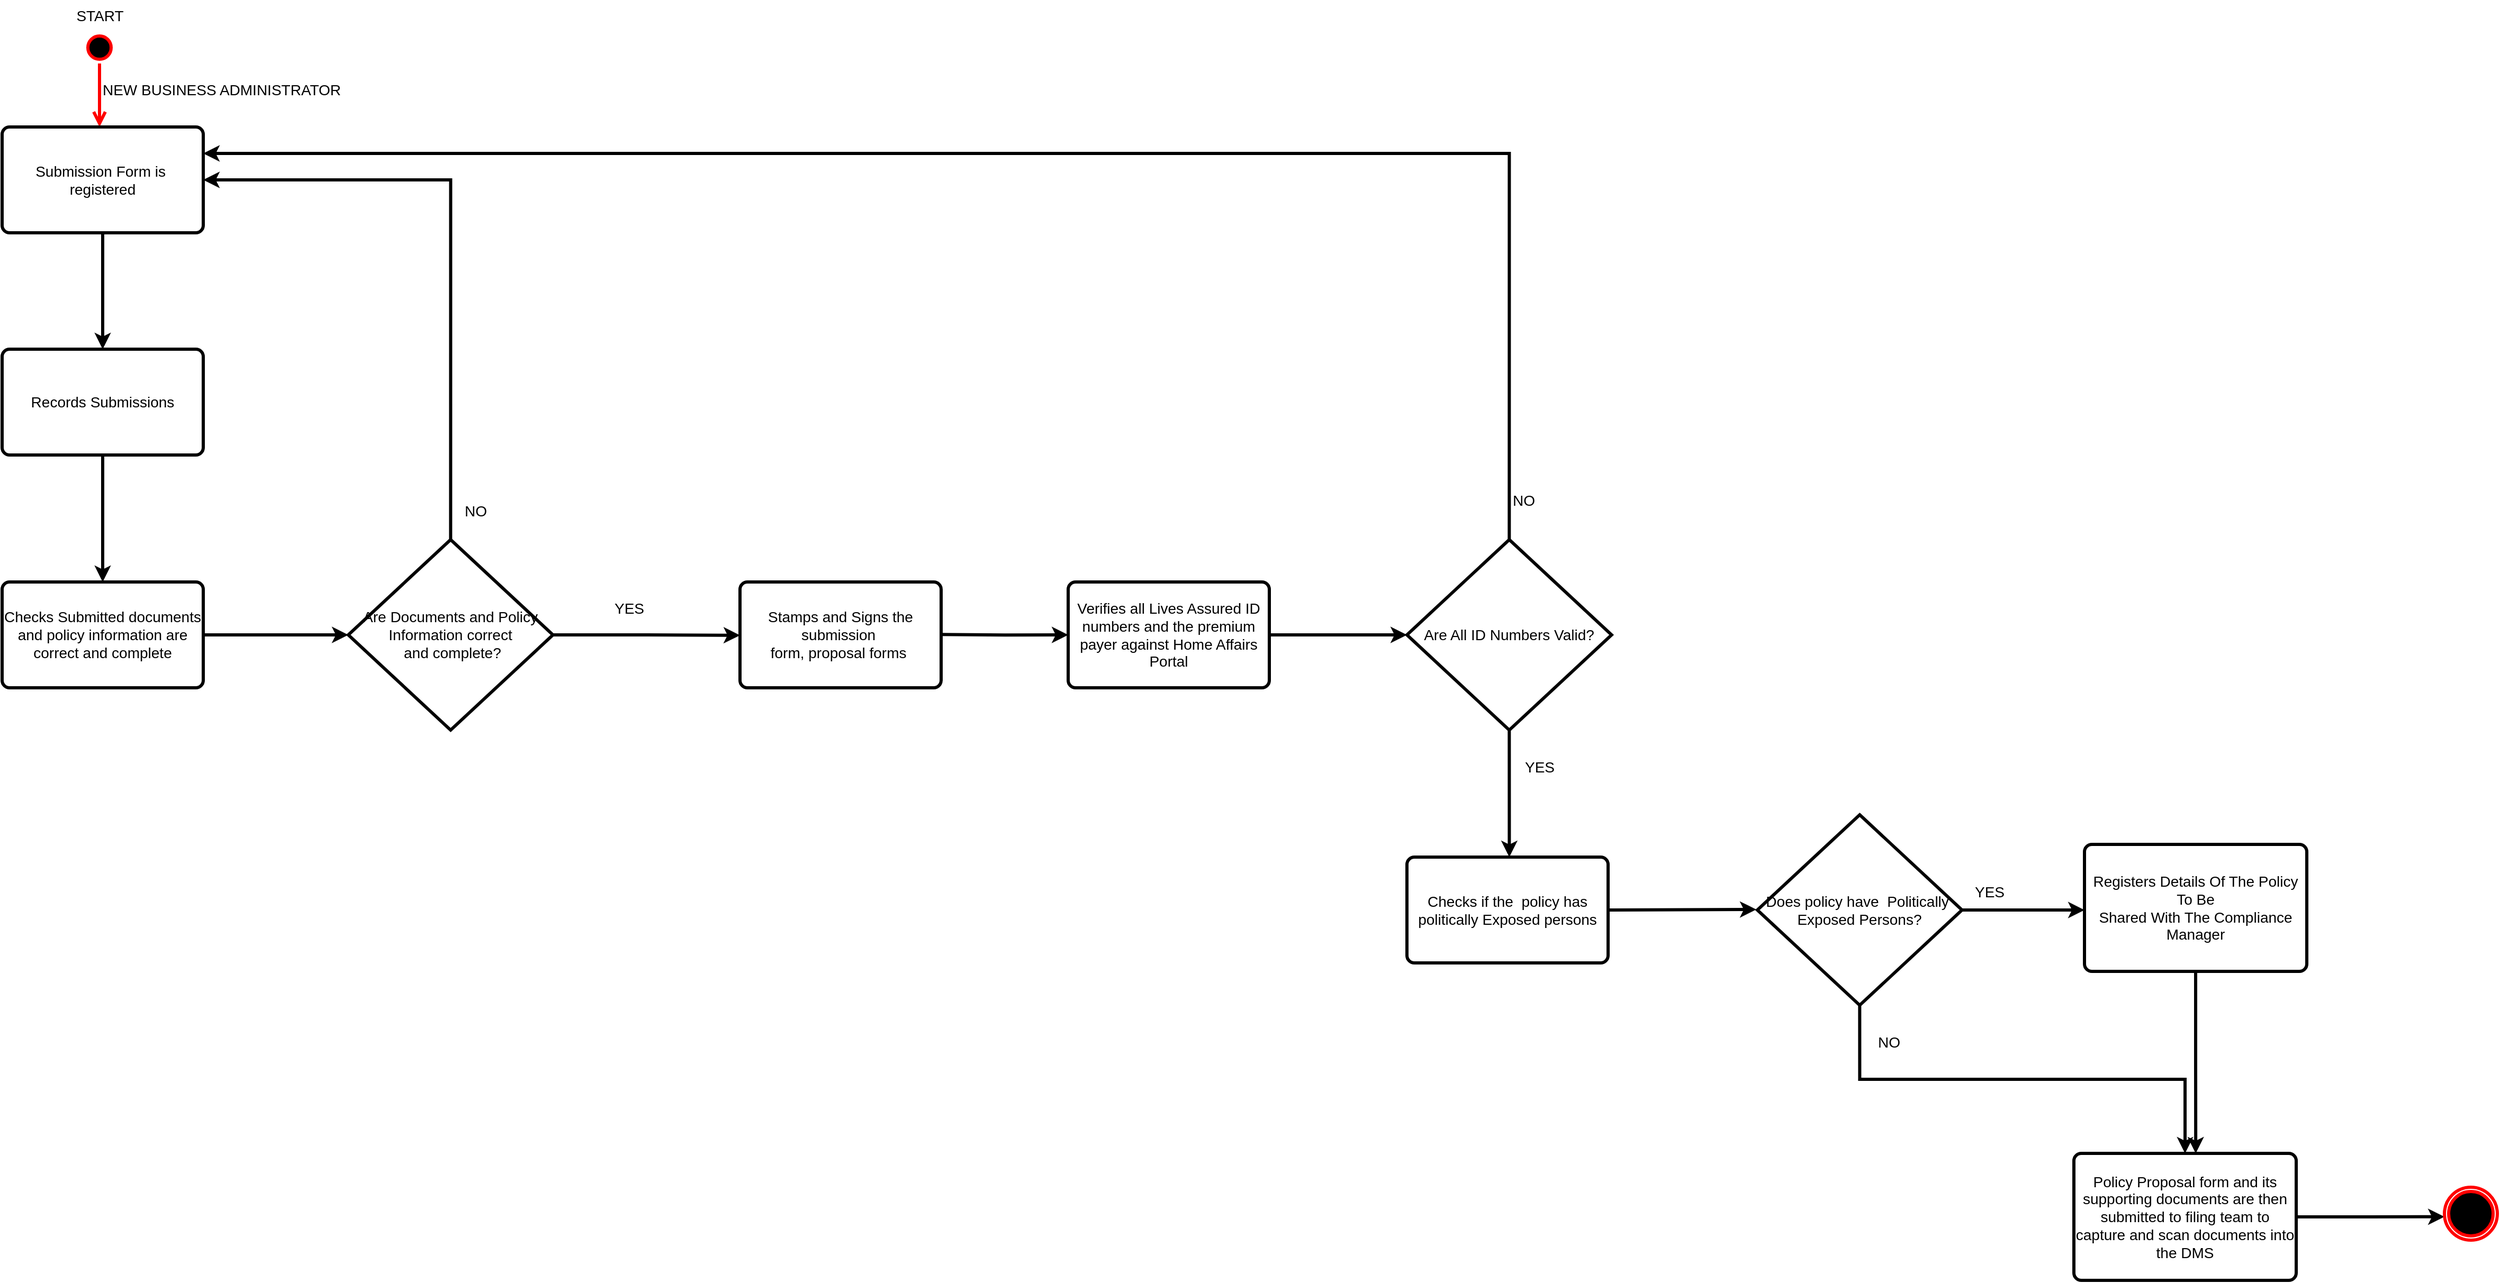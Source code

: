 <mxfile version="24.7.12">
  <diagram name="Page-1" id="kIMUqWYpQiFc0VlccPSC">
    <mxGraphModel dx="1793" dy="923" grid="1" gridSize="10" guides="1" tooltips="1" connect="1" arrows="1" fold="1" page="1" pageScale="1" pageWidth="3300" pageHeight="4681" math="0" shadow="0">
      <root>
        <mxCell id="0" />
        <mxCell id="1" parent="0" />
        <mxCell id="J4y9EGVyNrogMtyehgwq-1" value="" style="ellipse;html=1;shape=startState;fillColor=#000000;strokeColor=#ff0000;strokeWidth=3;fontSize=14;" vertex="1" parent="1">
          <mxGeometry x="630" y="100" width="30" height="30" as="geometry" />
        </mxCell>
        <mxCell id="J4y9EGVyNrogMtyehgwq-2" value="" style="edgeStyle=orthogonalEdgeStyle;html=1;verticalAlign=bottom;endArrow=open;endSize=8;strokeColor=#ff0000;rounded=0;strokeWidth=3;fontSize=14;" edge="1" source="J4y9EGVyNrogMtyehgwq-1" parent="1">
          <mxGeometry relative="1" as="geometry">
            <mxPoint x="645" y="190" as="targetPoint" />
          </mxGeometry>
        </mxCell>
        <mxCell id="J4y9EGVyNrogMtyehgwq-3" value="START" style="text;html=1;align=center;verticalAlign=middle;resizable=0;points=[];autosize=1;strokeColor=none;fillColor=none;strokeWidth=3;fontSize=14;" vertex="1" parent="1">
          <mxGeometry x="610" y="70" width="70" height="30" as="geometry" />
        </mxCell>
        <mxCell id="J4y9EGVyNrogMtyehgwq-5" value="NEW BUSINESS ADMINISTRATOR" style="text;html=1;align=center;verticalAlign=middle;resizable=0;points=[];autosize=1;strokeColor=none;fillColor=none;strokeWidth=3;fontSize=14;" vertex="1" parent="1">
          <mxGeometry x="635" y="140" width="250" height="30" as="geometry" />
        </mxCell>
        <mxCell id="J4y9EGVyNrogMtyehgwq-8" style="edgeStyle=orthogonalEdgeStyle;rounded=0;orthogonalLoop=1;jettySize=auto;html=1;exitX=0.5;exitY=1;exitDx=0;exitDy=0;strokeWidth=3;fontSize=14;" edge="1" parent="1" source="J4y9EGVyNrogMtyehgwq-6">
          <mxGeometry relative="1" as="geometry">
            <mxPoint x="648" y="400" as="targetPoint" />
          </mxGeometry>
        </mxCell>
        <mxCell id="J4y9EGVyNrogMtyehgwq-6" value="Submission Form is&amp;nbsp; registered" style="rounded=1;whiteSpace=wrap;html=1;absoluteArcSize=1;arcSize=14;strokeWidth=3;fontSize=14;" vertex="1" parent="1">
          <mxGeometry x="553" y="190" width="190" height="100" as="geometry" />
        </mxCell>
        <mxCell id="J4y9EGVyNrogMtyehgwq-10" style="edgeStyle=orthogonalEdgeStyle;rounded=0;orthogonalLoop=1;jettySize=auto;html=1;exitX=0.5;exitY=1;exitDx=0;exitDy=0;strokeWidth=3;fontSize=14;" edge="1" parent="1" source="J4y9EGVyNrogMtyehgwq-9">
          <mxGeometry relative="1" as="geometry">
            <mxPoint x="648" y="620" as="targetPoint" />
          </mxGeometry>
        </mxCell>
        <mxCell id="J4y9EGVyNrogMtyehgwq-9" value="Records Submissions" style="rounded=1;whiteSpace=wrap;html=1;absoluteArcSize=1;arcSize=14;strokeWidth=3;fontSize=14;" vertex="1" parent="1">
          <mxGeometry x="553" y="400" width="190" height="100" as="geometry" />
        </mxCell>
        <mxCell id="J4y9EGVyNrogMtyehgwq-12" style="edgeStyle=orthogonalEdgeStyle;rounded=0;orthogonalLoop=1;jettySize=auto;html=1;exitX=1;exitY=0.5;exitDx=0;exitDy=0;strokeWidth=3;fontSize=14;" edge="1" parent="1" source="J4y9EGVyNrogMtyehgwq-11">
          <mxGeometry relative="1" as="geometry">
            <mxPoint x="880" y="670" as="targetPoint" />
          </mxGeometry>
        </mxCell>
        <mxCell id="J4y9EGVyNrogMtyehgwq-11" value="Checks Submitted documents and policy information are correct and complete" style="rounded=1;whiteSpace=wrap;html=1;absoluteArcSize=1;arcSize=14;strokeWidth=3;fontSize=14;" vertex="1" parent="1">
          <mxGeometry x="553" y="620" width="190" height="100" as="geometry" />
        </mxCell>
        <mxCell id="J4y9EGVyNrogMtyehgwq-14" style="edgeStyle=orthogonalEdgeStyle;rounded=0;orthogonalLoop=1;jettySize=auto;html=1;exitX=0.5;exitY=0;exitDx=0;exitDy=0;exitPerimeter=0;entryX=1;entryY=0.5;entryDx=0;entryDy=0;strokeWidth=3;fontSize=14;" edge="1" parent="1" source="J4y9EGVyNrogMtyehgwq-13" target="J4y9EGVyNrogMtyehgwq-6">
          <mxGeometry relative="1" as="geometry" />
        </mxCell>
        <mxCell id="J4y9EGVyNrogMtyehgwq-16" style="edgeStyle=orthogonalEdgeStyle;rounded=0;orthogonalLoop=1;jettySize=auto;html=1;exitX=1;exitY=0.5;exitDx=0;exitDy=0;exitPerimeter=0;strokeWidth=3;fontSize=14;" edge="1" parent="1" source="J4y9EGVyNrogMtyehgwq-13">
          <mxGeometry relative="1" as="geometry">
            <mxPoint x="1250" y="670.368" as="targetPoint" />
          </mxGeometry>
        </mxCell>
        <mxCell id="J4y9EGVyNrogMtyehgwq-13" value="Are Documents and Policy Information correct&lt;br style=&quot;font-size: 14px;&quot;&gt;&amp;nbsp;and complete?" style="strokeWidth=3;html=1;shape=mxgraph.flowchart.decision;whiteSpace=wrap;fontSize=14;" vertex="1" parent="1">
          <mxGeometry x="880" y="580" width="193.33" height="180" as="geometry" />
        </mxCell>
        <mxCell id="J4y9EGVyNrogMtyehgwq-15" value="NO" style="text;html=1;align=center;verticalAlign=middle;resizable=0;points=[];autosize=1;strokeColor=none;fillColor=none;strokeWidth=3;fontSize=14;" vertex="1" parent="1">
          <mxGeometry x="980" y="538" width="40" height="30" as="geometry" />
        </mxCell>
        <mxCell id="J4y9EGVyNrogMtyehgwq-17" value="Stamps and Signs the submission&amp;nbsp;&lt;br style=&quot;font-size: 14px;&quot;&gt;form, proposal forms&amp;nbsp;" style="rounded=1;whiteSpace=wrap;html=1;absoluteArcSize=1;arcSize=14;strokeWidth=3;fontSize=14;" vertex="1" parent="1">
          <mxGeometry x="1250" y="620" width="190" height="100" as="geometry" />
        </mxCell>
        <mxCell id="J4y9EGVyNrogMtyehgwq-19" value="YES" style="text;html=1;align=center;verticalAlign=middle;resizable=0;points=[];autosize=1;strokeColor=none;fillColor=none;strokeWidth=3;fontSize=14;" vertex="1" parent="1">
          <mxGeometry x="1120" y="630" width="50" height="30" as="geometry" />
        </mxCell>
        <mxCell id="J4y9EGVyNrogMtyehgwq-23" style="edgeStyle=orthogonalEdgeStyle;rounded=0;orthogonalLoop=1;jettySize=auto;html=1;exitX=1;exitY=0.5;exitDx=0;exitDy=0;strokeWidth=3;fontSize=14;" edge="1" parent="1" source="J4y9EGVyNrogMtyehgwq-20">
          <mxGeometry relative="1" as="geometry">
            <mxPoint x="1880" y="670" as="targetPoint" />
          </mxGeometry>
        </mxCell>
        <mxCell id="J4y9EGVyNrogMtyehgwq-20" value="Verifies all Lives Assured ID numbers and the premium payer against Home Affairs Portal" style="rounded=1;whiteSpace=wrap;html=1;absoluteArcSize=1;arcSize=14;strokeWidth=3;fontSize=14;" vertex="1" parent="1">
          <mxGeometry x="1560" y="620" width="190" height="100" as="geometry" />
        </mxCell>
        <mxCell id="J4y9EGVyNrogMtyehgwq-21" style="edgeStyle=orthogonalEdgeStyle;rounded=0;orthogonalLoop=1;jettySize=auto;html=1;exitX=1;exitY=0.5;exitDx=0;exitDy=0;exitPerimeter=0;strokeWidth=3;fontSize=14;" edge="1" parent="1">
          <mxGeometry relative="1" as="geometry">
            <mxPoint x="1560" y="670" as="targetPoint" />
            <mxPoint x="1440" y="669.57" as="sourcePoint" />
          </mxGeometry>
        </mxCell>
        <mxCell id="J4y9EGVyNrogMtyehgwq-25" style="edgeStyle=orthogonalEdgeStyle;rounded=0;orthogonalLoop=1;jettySize=auto;html=1;exitX=0.5;exitY=0;exitDx=0;exitDy=0;exitPerimeter=0;entryX=1;entryY=0.25;entryDx=0;entryDy=0;strokeWidth=3;fontSize=14;" edge="1" parent="1" source="J4y9EGVyNrogMtyehgwq-24" target="J4y9EGVyNrogMtyehgwq-6">
          <mxGeometry relative="1" as="geometry" />
        </mxCell>
        <mxCell id="J4y9EGVyNrogMtyehgwq-30" style="edgeStyle=orthogonalEdgeStyle;rounded=0;orthogonalLoop=1;jettySize=auto;html=1;exitX=0.5;exitY=1;exitDx=0;exitDy=0;exitPerimeter=0;strokeWidth=3;fontSize=14;" edge="1" parent="1" source="J4y9EGVyNrogMtyehgwq-24" target="J4y9EGVyNrogMtyehgwq-27">
          <mxGeometry relative="1" as="geometry">
            <Array as="points">
              <mxPoint x="1977" y="840" />
              <mxPoint x="1977" y="840" />
            </Array>
          </mxGeometry>
        </mxCell>
        <mxCell id="J4y9EGVyNrogMtyehgwq-24" value="Are All ID Numbers Valid?" style="strokeWidth=3;html=1;shape=mxgraph.flowchart.decision;whiteSpace=wrap;fontSize=14;" vertex="1" parent="1">
          <mxGeometry x="1880" y="580" width="193.33" height="180" as="geometry" />
        </mxCell>
        <mxCell id="J4y9EGVyNrogMtyehgwq-26" value="NO" style="text;html=1;align=center;verticalAlign=middle;resizable=0;points=[];autosize=1;strokeColor=none;fillColor=none;strokeWidth=3;fontSize=14;" vertex="1" parent="1">
          <mxGeometry x="1970" y="528" width="40" height="30" as="geometry" />
        </mxCell>
        <mxCell id="J4y9EGVyNrogMtyehgwq-32" style="edgeStyle=orthogonalEdgeStyle;rounded=0;orthogonalLoop=1;jettySize=auto;html=1;exitX=1;exitY=0.5;exitDx=0;exitDy=0;strokeWidth=3;fontSize=14;" edge="1" parent="1" source="J4y9EGVyNrogMtyehgwq-27">
          <mxGeometry relative="1" as="geometry">
            <mxPoint x="2210" y="929.5" as="targetPoint" />
          </mxGeometry>
        </mxCell>
        <mxCell id="J4y9EGVyNrogMtyehgwq-27" value="Checks if the&amp;nbsp; policy has politically Exposed persons" style="rounded=1;whiteSpace=wrap;html=1;absoluteArcSize=1;arcSize=14;strokeWidth=3;fontSize=14;" vertex="1" parent="1">
          <mxGeometry x="1880" y="880" width="190" height="100" as="geometry" />
        </mxCell>
        <mxCell id="J4y9EGVyNrogMtyehgwq-31" value="YES" style="text;html=1;align=center;verticalAlign=middle;resizable=0;points=[];autosize=1;strokeColor=none;fillColor=none;strokeWidth=3;fontSize=14;" vertex="1" parent="1">
          <mxGeometry x="1980" y="780" width="50" height="30" as="geometry" />
        </mxCell>
        <mxCell id="J4y9EGVyNrogMtyehgwq-35" style="edgeStyle=orthogonalEdgeStyle;rounded=0;orthogonalLoop=1;jettySize=auto;html=1;exitX=1;exitY=0.5;exitDx=0;exitDy=0;exitPerimeter=0;strokeWidth=3;fontSize=14;" edge="1" parent="1" source="J4y9EGVyNrogMtyehgwq-34">
          <mxGeometry relative="1" as="geometry">
            <mxPoint x="2520" y="930" as="targetPoint" />
          </mxGeometry>
        </mxCell>
        <mxCell id="J4y9EGVyNrogMtyehgwq-42" style="edgeStyle=orthogonalEdgeStyle;rounded=0;orthogonalLoop=1;jettySize=auto;html=1;exitX=0.5;exitY=1;exitDx=0;exitDy=0;exitPerimeter=0;strokeWidth=3;fontSize=14;" edge="1" parent="1" source="J4y9EGVyNrogMtyehgwq-34" target="J4y9EGVyNrogMtyehgwq-41">
          <mxGeometry relative="1" as="geometry" />
        </mxCell>
        <mxCell id="J4y9EGVyNrogMtyehgwq-34" value="Does policy have&amp;nbsp; Politically&amp;nbsp;&lt;br style=&quot;font-size: 14px;&quot;&gt;Exposed Persons?" style="strokeWidth=3;html=1;shape=mxgraph.flowchart.decision;whiteSpace=wrap;fontSize=14;" vertex="1" parent="1">
          <mxGeometry x="2211" y="840" width="193.33" height="180" as="geometry" />
        </mxCell>
        <mxCell id="J4y9EGVyNrogMtyehgwq-37" value="YES" style="text;html=1;align=center;verticalAlign=middle;resizable=0;points=[];autosize=1;strokeColor=none;fillColor=none;strokeWidth=3;fontSize=14;" vertex="1" parent="1">
          <mxGeometry x="2405" y="898" width="50" height="30" as="geometry" />
        </mxCell>
        <mxCell id="J4y9EGVyNrogMtyehgwq-38" value="NO" style="text;html=1;align=center;verticalAlign=middle;resizable=0;points=[];autosize=1;strokeColor=none;fillColor=none;strokeWidth=3;fontSize=14;" vertex="1" parent="1">
          <mxGeometry x="2315" y="1040" width="40" height="30" as="geometry" />
        </mxCell>
        <mxCell id="J4y9EGVyNrogMtyehgwq-40" style="edgeStyle=orthogonalEdgeStyle;rounded=0;orthogonalLoop=1;jettySize=auto;html=1;exitX=0.5;exitY=1;exitDx=0;exitDy=0;strokeWidth=3;fontSize=14;" edge="1" parent="1" source="J4y9EGVyNrogMtyehgwq-39">
          <mxGeometry relative="1" as="geometry">
            <mxPoint x="2625.091" y="1160" as="targetPoint" />
          </mxGeometry>
        </mxCell>
        <mxCell id="J4y9EGVyNrogMtyehgwq-39" value="Registers Details Of The Policy To Be&lt;br style=&quot;font-size: 14px;&quot;&gt;Shared With The Compliance&lt;br style=&quot;font-size: 14px;&quot;&gt;Manager" style="rounded=1;whiteSpace=wrap;html=1;absoluteArcSize=1;arcSize=14;strokeWidth=3;fontSize=14;" vertex="1" parent="1">
          <mxGeometry x="2520" y="868" width="210" height="120" as="geometry" />
        </mxCell>
        <mxCell id="J4y9EGVyNrogMtyehgwq-43" style="edgeStyle=orthogonalEdgeStyle;rounded=0;orthogonalLoop=1;jettySize=auto;html=1;exitX=1;exitY=0.5;exitDx=0;exitDy=0;strokeWidth=3;fontSize=14;" edge="1" parent="1" source="J4y9EGVyNrogMtyehgwq-41">
          <mxGeometry relative="1" as="geometry">
            <mxPoint x="2860" y="1219.909" as="targetPoint" />
          </mxGeometry>
        </mxCell>
        <mxCell id="J4y9EGVyNrogMtyehgwq-41" value="Policy Proposal form and its supporting documents are then submitted to filing team to capture and scan documents into the DMS" style="rounded=1;whiteSpace=wrap;html=1;absoluteArcSize=1;arcSize=14;strokeWidth=3;fontSize=14;" vertex="1" parent="1">
          <mxGeometry x="2510" y="1160" width="210" height="120" as="geometry" />
        </mxCell>
        <mxCell id="J4y9EGVyNrogMtyehgwq-44" value="" style="ellipse;html=1;shape=endState;fillColor=#000000;strokeColor=#ff0000;strokeWidth=3;fontSize=14;" vertex="1" parent="1">
          <mxGeometry x="2860" y="1192" width="50" height="50" as="geometry" />
        </mxCell>
      </root>
    </mxGraphModel>
  </diagram>
</mxfile>
